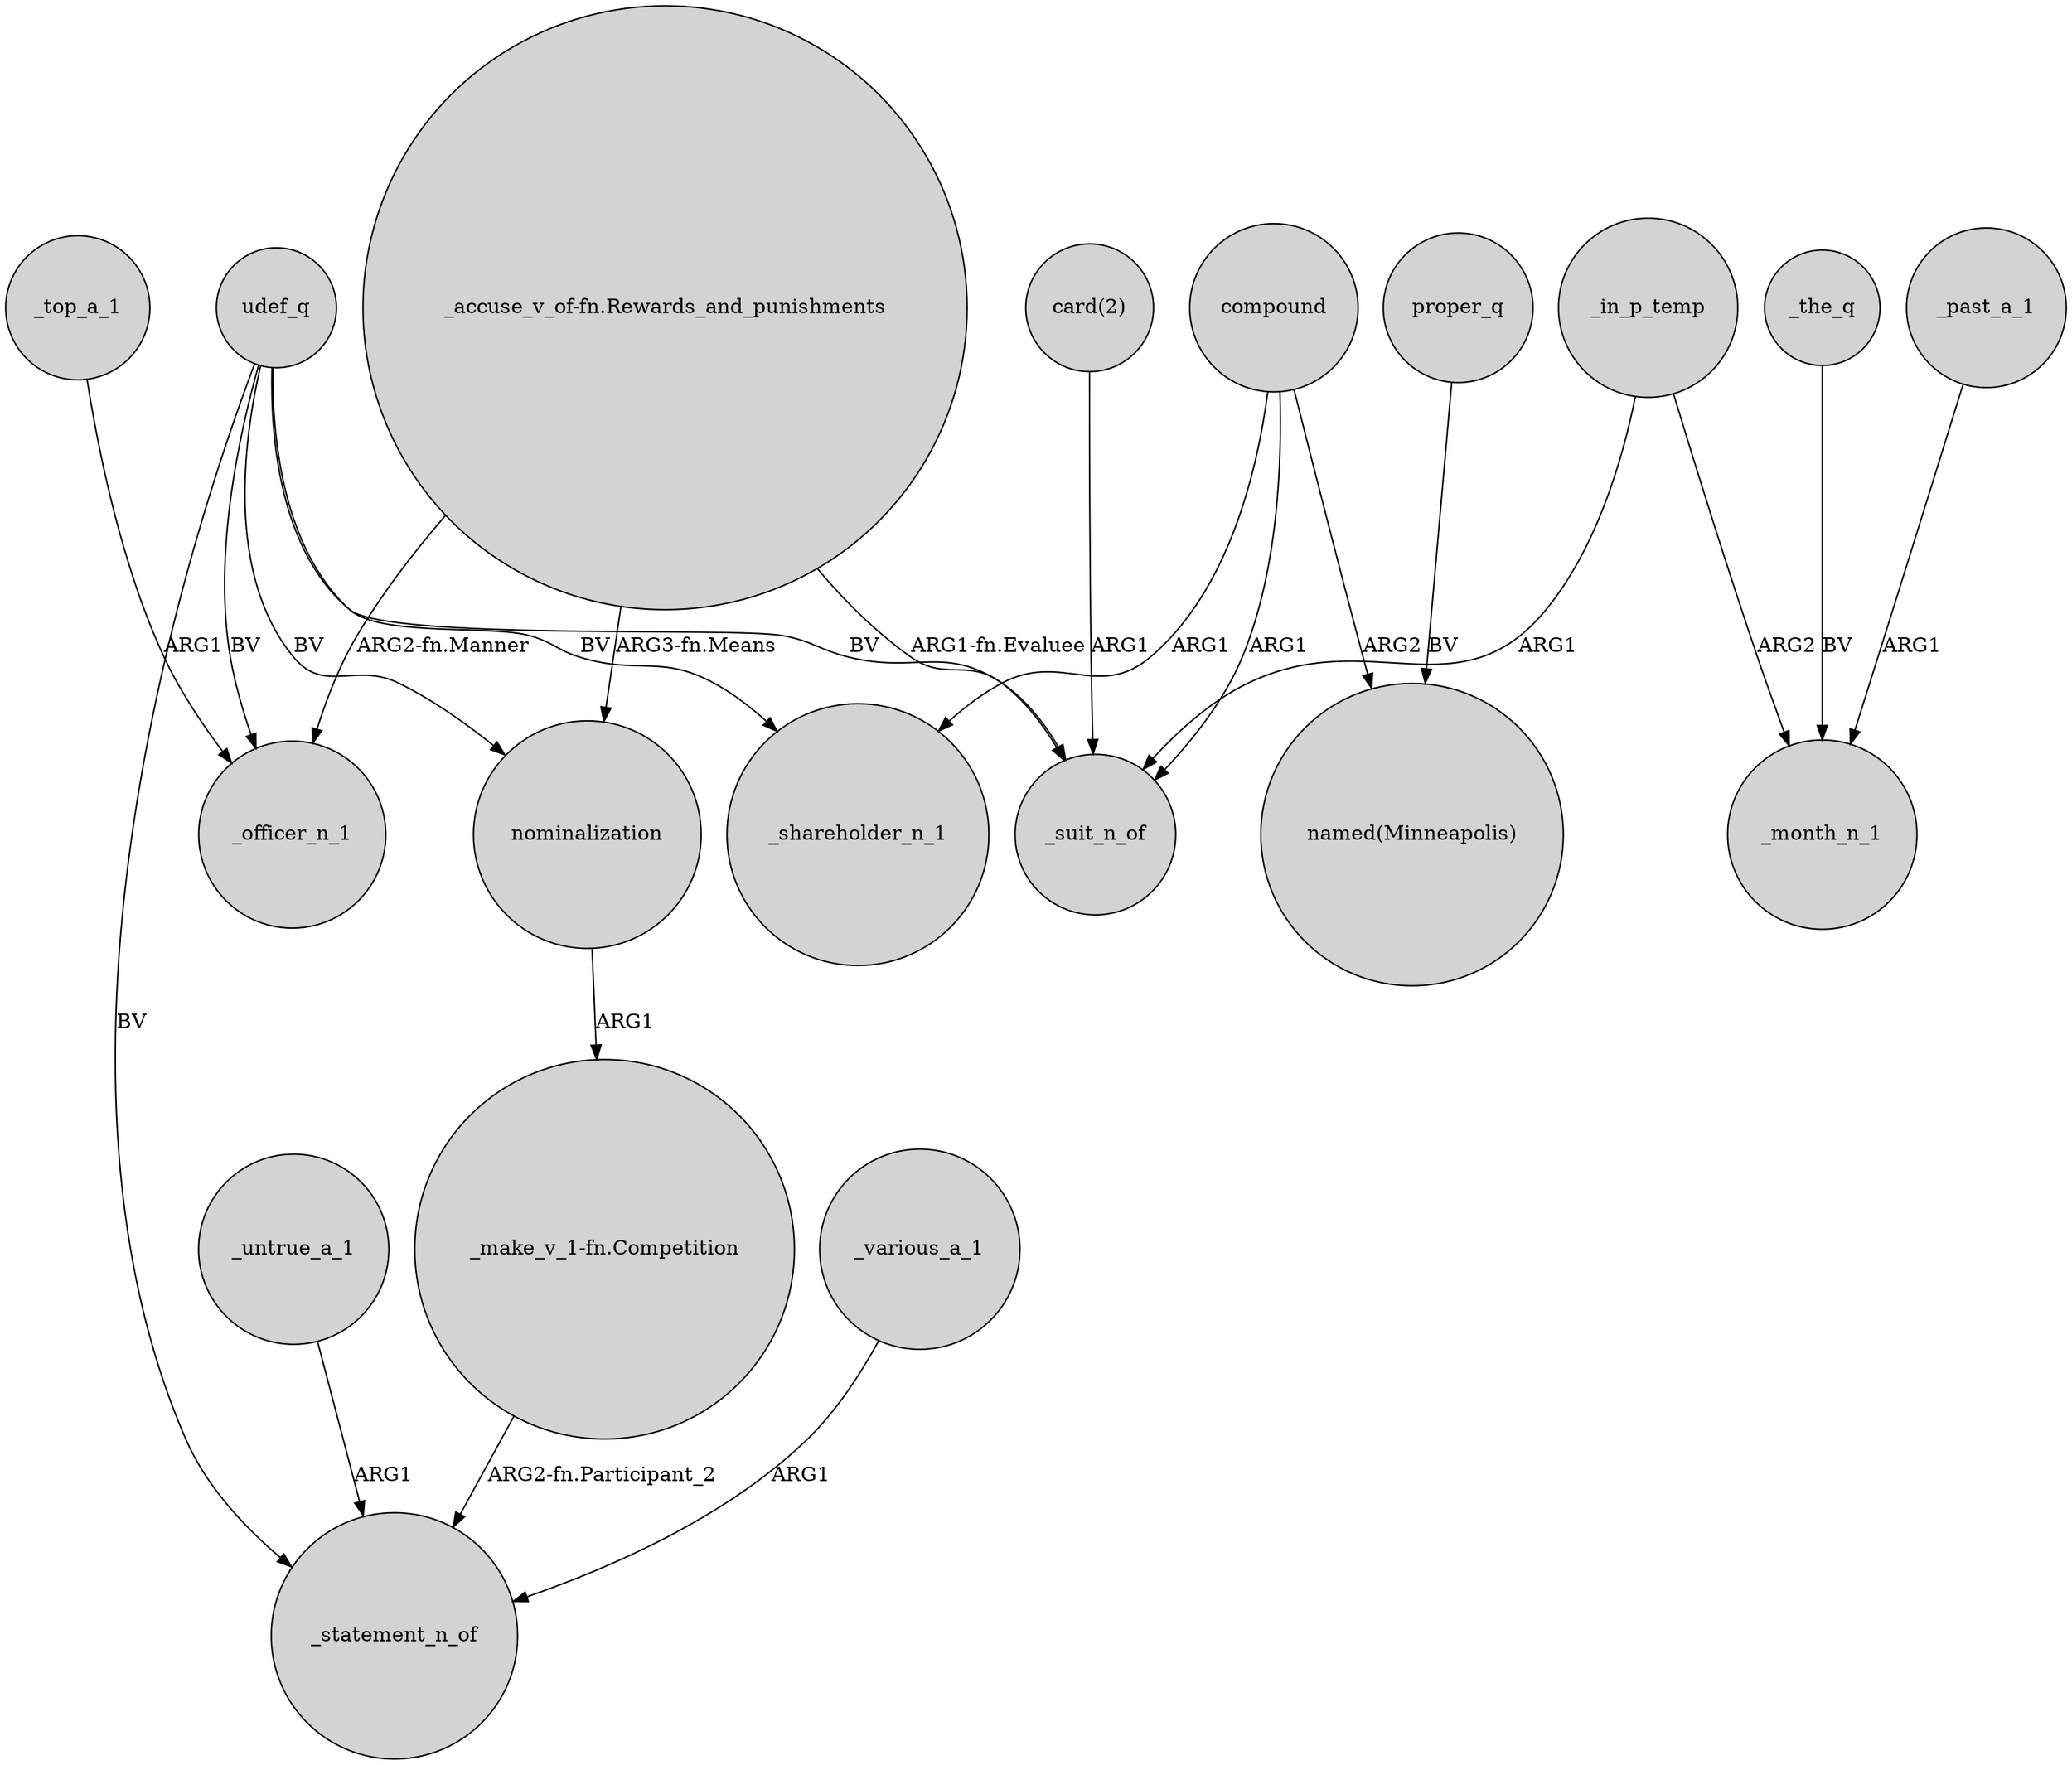 digraph {
	node [shape=circle style=filled]
	udef_q -> _shareholder_n_1 [label=BV]
	_the_q -> _month_n_1 [label=BV]
	compound -> _shareholder_n_1 [label=ARG1]
	udef_q -> nominalization [label=BV]
	"_accuse_v_of-fn.Rewards_and_punishments" -> _suit_n_of [label="ARG1-fn.Evaluee"]
	_past_a_1 -> _month_n_1 [label=ARG1]
	proper_q -> "named(Minneapolis)" [label=BV]
	udef_q -> _statement_n_of [label=BV]
	_untrue_a_1 -> _statement_n_of [label=ARG1]
	_in_p_temp -> _suit_n_of [label=ARG1]
	_in_p_temp -> _month_n_1 [label=ARG2]
	"_make_v_1-fn.Competition" -> _statement_n_of [label="ARG2-fn.Participant_2"]
	compound -> _suit_n_of [label=ARG1]
	udef_q -> _officer_n_1 [label=BV]
	_various_a_1 -> _statement_n_of [label=ARG1]
	udef_q -> _suit_n_of [label=BV]
	nominalization -> "_make_v_1-fn.Competition" [label=ARG1]
	compound -> "named(Minneapolis)" [label=ARG2]
	"_accuse_v_of-fn.Rewards_and_punishments" -> _officer_n_1 [label="ARG2-fn.Manner"]
	"_accuse_v_of-fn.Rewards_and_punishments" -> nominalization [label="ARG3-fn.Means"]
	"card(2)" -> _suit_n_of [label=ARG1]
	_top_a_1 -> _officer_n_1 [label=ARG1]
}
